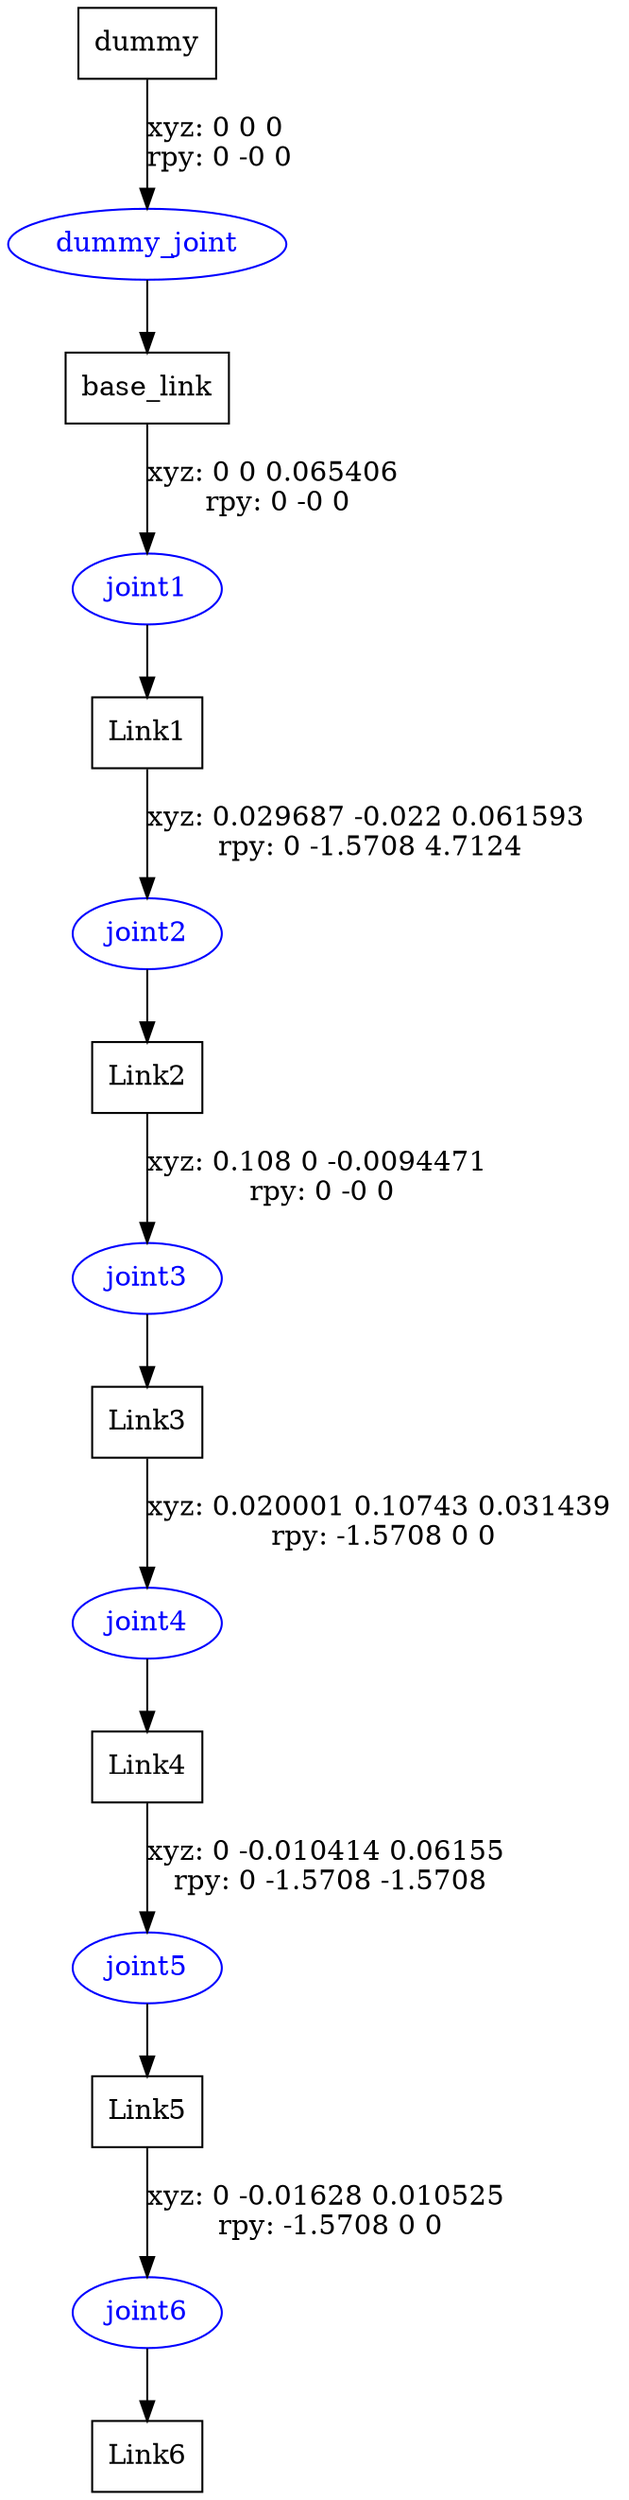 digraph G {
node [shape=box];
"dummy" [label="dummy"];
"base_link" [label="base_link"];
"Link1" [label="Link1"];
"Link2" [label="Link2"];
"Link3" [label="Link3"];
"Link4" [label="Link4"];
"Link5" [label="Link5"];
"Link6" [label="Link6"];
node [shape=ellipse, color=blue, fontcolor=blue];
"dummy" -> "dummy_joint" [label="xyz: 0 0 0 \nrpy: 0 -0 0"]
"dummy_joint" -> "base_link"
"base_link" -> "joint1" [label="xyz: 0 0 0.065406 \nrpy: 0 -0 0"]
"joint1" -> "Link1"
"Link1" -> "joint2" [label="xyz: 0.029687 -0.022 0.061593 \nrpy: 0 -1.5708 4.7124"]
"joint2" -> "Link2"
"Link2" -> "joint3" [label="xyz: 0.108 0 -0.0094471 \nrpy: 0 -0 0"]
"joint3" -> "Link3"
"Link3" -> "joint4" [label="xyz: 0.020001 0.10743 0.031439 \nrpy: -1.5708 0 0"]
"joint4" -> "Link4"
"Link4" -> "joint5" [label="xyz: 0 -0.010414 0.06155 \nrpy: 0 -1.5708 -1.5708"]
"joint5" -> "Link5"
"Link5" -> "joint6" [label="xyz: 0 -0.01628 0.010525 \nrpy: -1.5708 0 0"]
"joint6" -> "Link6"
}
